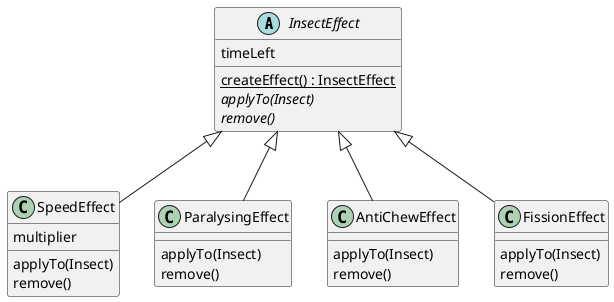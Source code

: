 @startuml InsectEffect/classes

abstract InsectEffect {
    timeLeft
    {static} createEffect() : InsectEffect
    {abstract} applyTo(Insect)
    {abstract} remove()
}

class SpeedEffect {
    multiplier
    applyTo(Insect)
    remove()
}
class ParalysingEffect{
    applyTo(Insect)
    remove()
}
class AntiChewEffect{
    applyTo(Insect)
    remove()
}
class FissionEffect{
    applyTo(Insect)
    remove()
}


InsectEffect <|-- SpeedEffect
InsectEffect <|-- ParalysingEffect
InsectEffect <|-- AntiChewEffect
InsectEffect <|-- FissionEffect